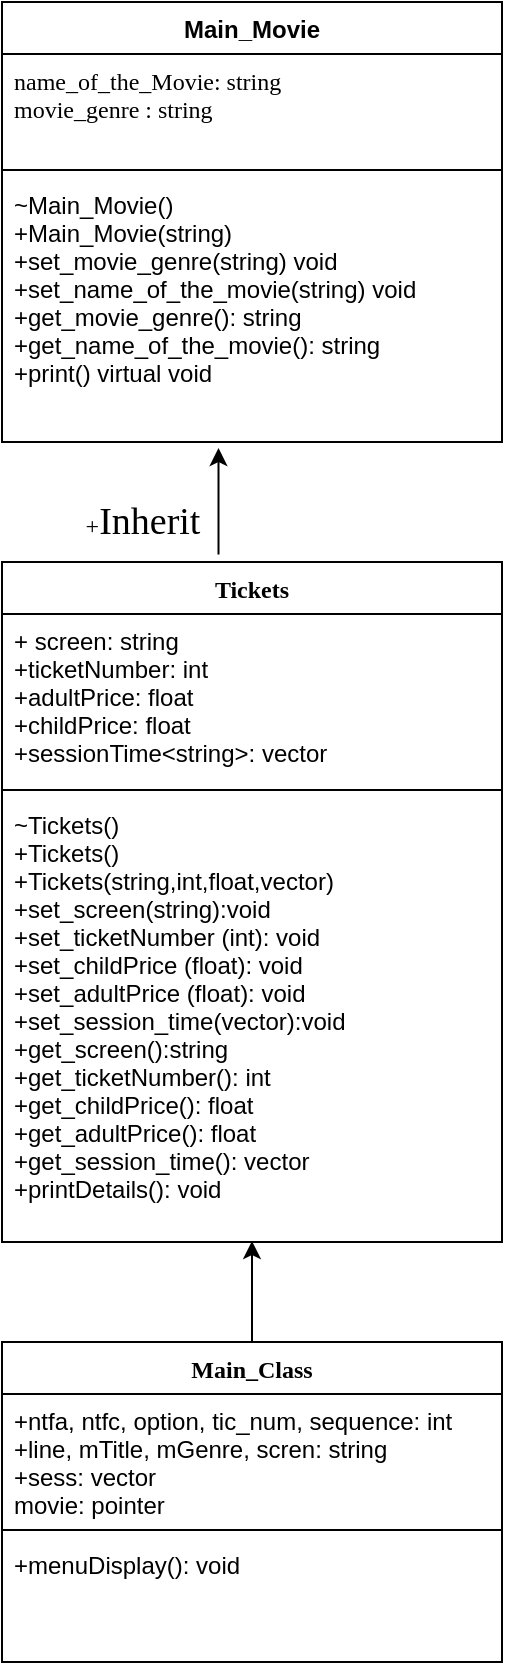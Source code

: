 <mxfile version="13.0.4" type="device"><diagram id="W0RiDWENzo4jzplT9k8M" name="Page-1"><mxGraphModel dx="1576" dy="811" grid="1" gridSize="10" guides="1" tooltips="1" connect="1" arrows="1" fold="1" page="1" pageScale="1" pageWidth="827" pageHeight="1169" math="0" shadow="0"><root><mxCell id="0"/><mxCell id="1" parent="0"/><mxCell id="_YmFbfOtPcOPpEQi9e3K-38" value="+&lt;font style=&quot;font-size: 19px&quot;&gt;Inherit&lt;/font&gt;" style="text;html=1;align=center;verticalAlign=middle;resizable=0;points=[];autosize=1;fontFamily=Georgia;" vertex="1" parent="1"><mxGeometry x="340" y="340" width="80" height="20" as="geometry"/></mxCell><mxCell id="_YmFbfOtPcOPpEQi9e3K-40" value="" style="endArrow=classic;html=1;fontFamily=Georgia;exitX=0.5;exitY=0;exitDx=0;exitDy=0;entryX=0.5;entryY=0.998;entryDx=0;entryDy=0;entryPerimeter=0;" edge="1" parent="1" source="_YmFbfOtPcOPpEQi9e3K-29" target="_YmFbfOtPcOPpEQi9e3K-25"><mxGeometry width="50" height="50" relative="1" as="geometry"><mxPoint x="455" y="800" as="sourcePoint"/><mxPoint x="437" y="652" as="targetPoint"/><Array as="points"/></mxGeometry></mxCell><mxCell id="_YmFbfOtPcOPpEQi9e3K-1" value="Main_Movie" style="swimlane;fontStyle=1;align=center;verticalAlign=top;childLayout=stackLayout;horizontal=1;startSize=26;horizontalStack=0;resizeParent=1;resizeParentMax=0;resizeLast=0;collapsible=1;marginBottom=0;" vertex="1" parent="1"><mxGeometry x="310" y="90" width="250" height="220" as="geometry"><mxRectangle x="380" y="40" width="100" height="26" as="alternateBounds"/></mxGeometry></mxCell><mxCell id="_YmFbfOtPcOPpEQi9e3K-2" value="name_of_the_Movie: string&#10;movie_genre : string&#10;" style="text;strokeColor=none;fillColor=none;align=left;verticalAlign=top;spacingLeft=4;spacingRight=4;overflow=hidden;rotatable=0;points=[[0,0.5],[1,0.5]];portConstraint=eastwest;fontFamily=Georgia;" vertex="1" parent="_YmFbfOtPcOPpEQi9e3K-1"><mxGeometry y="26" width="250" height="54" as="geometry"/></mxCell><mxCell id="_YmFbfOtPcOPpEQi9e3K-3" value="" style="line;strokeWidth=1;fillColor=none;align=left;verticalAlign=middle;spacingTop=-1;spacingLeft=3;spacingRight=3;rotatable=0;labelPosition=right;points=[];portConstraint=eastwest;" vertex="1" parent="_YmFbfOtPcOPpEQi9e3K-1"><mxGeometry y="80" width="250" height="8" as="geometry"/></mxCell><mxCell id="_YmFbfOtPcOPpEQi9e3K-4" value="~Main_Movie()&#10;+Main_Movie(string)&#10;+set_movie_genre(string) void&#10;+set_name_of_the_movie(string) void&#10;+get_movie_genre(): string&#10;+get_name_of_the_movie(): string&#10;+print() virtual void" style="text;strokeColor=none;fillColor=none;align=left;verticalAlign=top;spacingLeft=4;spacingRight=4;overflow=hidden;rotatable=0;points=[[0,0.5],[1,0.5]];portConstraint=eastwest;" vertex="1" parent="_YmFbfOtPcOPpEQi9e3K-1"><mxGeometry y="88" width="250" height="132" as="geometry"/></mxCell><mxCell id="y3V1N4kehnH0tUNjsRfp-3" value="" style="endArrow=classic;html=1;fontFamily=Georgia;entryX=0.433;entryY=1.023;entryDx=0;entryDy=0;entryPerimeter=0;exitX=0.433;exitY=-0.011;exitDx=0;exitDy=0;exitPerimeter=0;" edge="1" parent="1" source="_YmFbfOtPcOPpEQi9e3K-22" target="_YmFbfOtPcOPpEQi9e3K-4"><mxGeometry width="50" height="50" relative="1" as="geometry"><mxPoint x="389" y="375" as="sourcePoint"/><mxPoint x="439" y="325" as="targetPoint"/></mxGeometry></mxCell><mxCell id="_YmFbfOtPcOPpEQi9e3K-22" value="Tickets" style="swimlane;fontStyle=1;align=center;verticalAlign=top;childLayout=stackLayout;horizontal=1;startSize=26;horizontalStack=0;resizeParent=1;resizeParentMax=0;resizeLast=0;collapsible=1;marginBottom=0;fontFamily=Georgia;" vertex="1" parent="1"><mxGeometry x="310" y="370" width="250" height="340" as="geometry"/></mxCell><mxCell id="_YmFbfOtPcOPpEQi9e3K-23" value="+ screen: string&#10;+ticketNumber: int&#10;+adultPrice: float&#10;+childPrice: float&#10;+sessionTime&lt;string&gt;: vector" style="text;strokeColor=none;fillColor=none;align=left;verticalAlign=top;spacingLeft=4;spacingRight=4;overflow=hidden;rotatable=0;points=[[0,0.5],[1,0.5]];portConstraint=eastwest;" vertex="1" parent="_YmFbfOtPcOPpEQi9e3K-22"><mxGeometry y="26" width="250" height="84" as="geometry"/></mxCell><mxCell id="_YmFbfOtPcOPpEQi9e3K-24" value="" style="line;strokeWidth=1;fillColor=none;align=left;verticalAlign=middle;spacingTop=-1;spacingLeft=3;spacingRight=3;rotatable=0;labelPosition=right;points=[];portConstraint=eastwest;" vertex="1" parent="_YmFbfOtPcOPpEQi9e3K-22"><mxGeometry y="110" width="250" height="8" as="geometry"/></mxCell><mxCell id="_YmFbfOtPcOPpEQi9e3K-25" value="~Tickets()&#10;+Tickets()&#10;+Tickets(string,int,float,vector)&#10;+set_screen(string):void&#10;+set_ticketNumber (int): void&#10;+set_childPrice (float): void&#10;+set_adultPrice (float): void&#10;+set_session_time(vector):void&#10;+get_screen():string&#10;+get_ticketNumber(): int&#10;+get_childPrice(): float&#10;+get_adultPrice(): float&#10;+get_session_time(): vector&#10;+printDetails(): void&#10;" style="text;strokeColor=none;fillColor=none;align=left;verticalAlign=top;spacingLeft=4;spacingRight=4;overflow=hidden;rotatable=0;points=[[0,0.5],[1,0.5]];portConstraint=eastwest;" vertex="1" parent="_YmFbfOtPcOPpEQi9e3K-22"><mxGeometry y="118" width="250" height="222" as="geometry"/></mxCell><mxCell id="_YmFbfOtPcOPpEQi9e3K-29" value="Main_Class" style="swimlane;fontStyle=1;align=center;verticalAlign=top;childLayout=stackLayout;horizontal=1;startSize=26;horizontalStack=0;resizeParent=1;resizeParentMax=0;resizeLast=0;collapsible=1;marginBottom=0;fontFamily=Georgia;" vertex="1" parent="1"><mxGeometry x="310" y="760" width="250" height="160" as="geometry"/></mxCell><mxCell id="_YmFbfOtPcOPpEQi9e3K-30" value="+ntfa, ntfc, option, tic_num, sequence: int&#10;+line, mTitle, mGenre, scren: string&#10;+sess: vector&#10;movie: pointer" style="text;strokeColor=none;fillColor=none;align=left;verticalAlign=top;spacingLeft=4;spacingRight=4;overflow=hidden;rotatable=0;points=[[0,0.5],[1,0.5]];portConstraint=eastwest;" vertex="1" parent="_YmFbfOtPcOPpEQi9e3K-29"><mxGeometry y="26" width="250" height="64" as="geometry"/></mxCell><mxCell id="_YmFbfOtPcOPpEQi9e3K-31" value="" style="line;strokeWidth=1;fillColor=none;align=left;verticalAlign=middle;spacingTop=-1;spacingLeft=3;spacingRight=3;rotatable=0;labelPosition=right;points=[];portConstraint=eastwest;" vertex="1" parent="_YmFbfOtPcOPpEQi9e3K-29"><mxGeometry y="90" width="250" height="8" as="geometry"/></mxCell><mxCell id="_YmFbfOtPcOPpEQi9e3K-32" value="+menuDisplay(): void" style="text;strokeColor=none;fillColor=none;align=left;verticalAlign=top;spacingLeft=4;spacingRight=4;overflow=hidden;rotatable=0;points=[[0,0.5],[1,0.5]];portConstraint=eastwest;" vertex="1" parent="_YmFbfOtPcOPpEQi9e3K-29"><mxGeometry y="98" width="250" height="62" as="geometry"/></mxCell></root></mxGraphModel></diagram></mxfile>